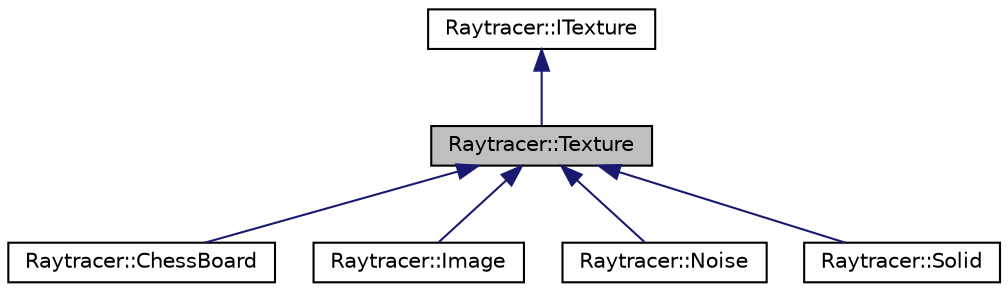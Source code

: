 digraph "Raytracer::Texture"
{
 // LATEX_PDF_SIZE
  edge [fontname="Helvetica",fontsize="10",labelfontname="Helvetica",labelfontsize="10"];
  node [fontname="Helvetica",fontsize="10",shape=record];
  Node1 [label="Raytracer::Texture",height=0.2,width=0.4,color="black", fillcolor="grey75", style="filled", fontcolor="black",tooltip=" "];
  Node2 -> Node1 [dir="back",color="midnightblue",fontsize="10",style="solid",fontname="Helvetica"];
  Node2 [label="Raytracer::ITexture",height=0.2,width=0.4,color="black", fillcolor="white", style="filled",URL="$classRaytracer_1_1ITexture.html",tooltip=" "];
  Node1 -> Node3 [dir="back",color="midnightblue",fontsize="10",style="solid",fontname="Helvetica"];
  Node3 [label="Raytracer::ChessBoard",height=0.2,width=0.4,color="black", fillcolor="white", style="filled",URL="$classRaytracer_1_1ChessBoard.html",tooltip="A class that represents a chessboard texture in the raytracer."];
  Node1 -> Node4 [dir="back",color="midnightblue",fontsize="10",style="solid",fontname="Helvetica"];
  Node4 [label="Raytracer::Image",height=0.2,width=0.4,color="black", fillcolor="white", style="filled",URL="$classRaytracer_1_1Image.html",tooltip="A class that represents an image texture in the raytracer."];
  Node1 -> Node5 [dir="back",color="midnightblue",fontsize="10",style="solid",fontname="Helvetica"];
  Node5 [label="Raytracer::Noise",height=0.2,width=0.4,color="black", fillcolor="white", style="filled",URL="$classRaytracer_1_1Noise.html",tooltip="A class that represents a noise texture in the raytracer."];
  Node1 -> Node6 [dir="back",color="midnightblue",fontsize="10",style="solid",fontname="Helvetica"];
  Node6 [label="Raytracer::Solid",height=0.2,width=0.4,color="black", fillcolor="white", style="filled",URL="$classRaytracer_1_1Solid.html",tooltip="A class that represents a solid texture in the raytracer."];
}
